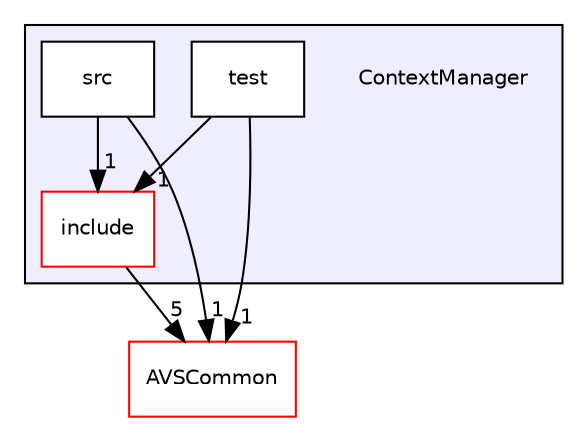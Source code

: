 digraph "/workplace/avs-device-sdk/ContextManager" {
  compound=true
  node [ fontsize="10", fontname="Helvetica"];
  edge [ labelfontsize="10", labelfontname="Helvetica"];
  subgraph clusterdir_ed284a04dd0d49c135ac897057737ac2 {
    graph [ bgcolor="#eeeeff", pencolor="black", label="" URL="dir_ed284a04dd0d49c135ac897057737ac2.html"];
    dir_ed284a04dd0d49c135ac897057737ac2 [shape=plaintext label="ContextManager"];
    dir_0f8ea464962f792f3167c26165597ec0 [shape=box label="include" color="red" fillcolor="white" style="filled" URL="dir_0f8ea464962f792f3167c26165597ec0.html"];
    dir_3f847ec2a127cb22ced45ff676455a92 [shape=box label="src" color="black" fillcolor="white" style="filled" URL="dir_3f847ec2a127cb22ced45ff676455a92.html"];
    dir_6c64317c6933c6ac97129597ddfa7ee1 [shape=box label="test" color="black" fillcolor="white" style="filled" URL="dir_6c64317c6933c6ac97129597ddfa7ee1.html"];
  }
  dir_13e65effb2bde530b17b3d5eefcd0266 [shape=box label="AVSCommon" fillcolor="white" style="filled" color="red" URL="dir_13e65effb2bde530b17b3d5eefcd0266.html"];
  dir_6c64317c6933c6ac97129597ddfa7ee1->dir_13e65effb2bde530b17b3d5eefcd0266 [headlabel="1", labeldistance=1.5 headhref="dir_000220_000015.html"];
  dir_6c64317c6933c6ac97129597ddfa7ee1->dir_0f8ea464962f792f3167c26165597ec0 [headlabel="1", labeldistance=1.5 headhref="dir_000220_000217.html"];
  dir_3f847ec2a127cb22ced45ff676455a92->dir_13e65effb2bde530b17b3d5eefcd0266 [headlabel="1", labeldistance=1.5 headhref="dir_000219_000015.html"];
  dir_3f847ec2a127cb22ced45ff676455a92->dir_0f8ea464962f792f3167c26165597ec0 [headlabel="1", labeldistance=1.5 headhref="dir_000219_000217.html"];
  dir_0f8ea464962f792f3167c26165597ec0->dir_13e65effb2bde530b17b3d5eefcd0266 [headlabel="5", labeldistance=1.5 headhref="dir_000217_000015.html"];
}
